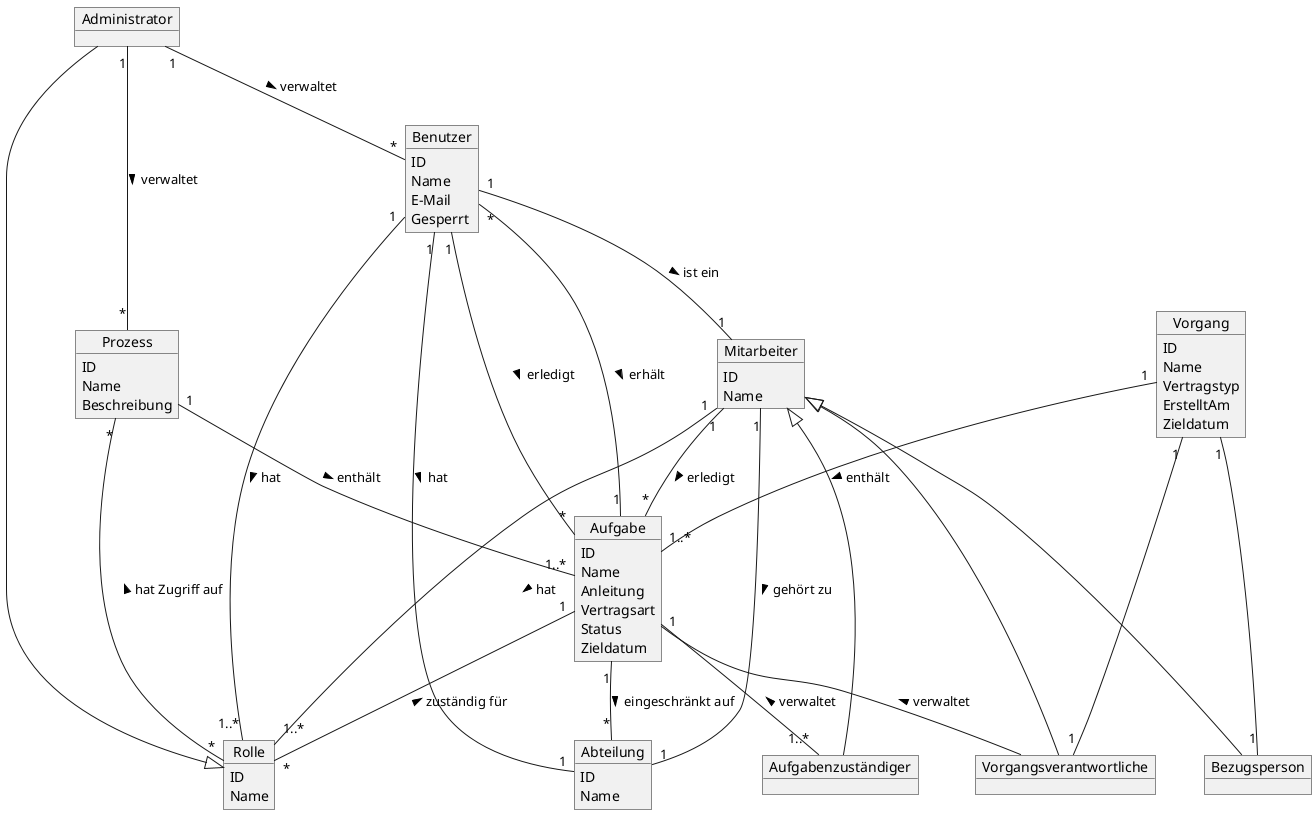 @startuml
    object Rolle
        Rolle : ID
        Rolle : Name

    object Benutzer
        Benutzer : ID
        Benutzer : Name
        Benutzer : E-Mail
        Benutzer : Gesperrt

    object Administrator

    object Mitarbeiter
        Mitarbeiter : ID
        Mitarbeiter : Name

    
    object Bezugsperson
    
    object Aufgabenzuständiger
    
    object Vorgangsverantwortliche    
    


    object Prozess
        Prozess : ID
        Prozess : Name
        Prozess : Beschreibung



    object Vorgang
        Vorgang : ID
        Vorgang : Name
        Vorgang : Vertragstyp
        Vorgang : ErstelltAm
        Vorgang : Zieldatum


    object Aufgabe
        Aufgabe : ID
        Aufgabe : Name
        Aufgabe : Anleitung
        Aufgabe : Vertragsart
        Aufgabe : Status
        Aufgabe : Zieldatum


    object Abteilung
        Abteilung : ID
        Abteilung : Name

    Benutzer "1" -- "1..*" Rolle : > hat
    Benutzer "1" -- "1" Abteilung : > hat
    Benutzer "1" -- "*" Aufgabe : > erledigt
    Benutzer "1" -- "1" Mitarbeiter : > ist ein

    Mitarbeiter "1" -- "1..*" Rolle : > hat
    Mitarbeiter "1" -- "1" Abteilung : > gehört zu
    Mitarbeiter "1" -- "*" Aufgabe : > erledigt
    Mitarbeiter <|--- Bezugsperson
    Mitarbeiter <|--- Aufgabenzuständiger
    Mitarbeiter <|--- Vorgangsverantwortliche
    
      
    Administrator ---|> Rolle
    Administrator "1" -- "*" Prozess : > verwaltet
    Administrator "1" -- "*" Benutzer : > verwaltet

    Prozess "*" -- "*" Rolle : < hat Zugriff auf
    Prozess "1" -- "1..*" Aufgabe : > enthält
      
    Vorgang "1" -- "1" Vorgangsverantwortliche
    Vorgang "1" -- "1" Bezugsperson
    Vorgang "1" -- "1..*" Aufgabe : > enthält

    Aufgabe "1" -- "*" Benutzer : < erhält
    Aufgabe "1" -- "*" Rolle : < zuständig für
    Aufgabe "1" -- "*" Abteilung : > eingeschränkt auf
    Aufgabe "1" -- "1..*" Aufgabenzuständiger : < verwaltet
    Aufgabe  --  Vorgangsverantwortliche : < verwaltet
@enduml
